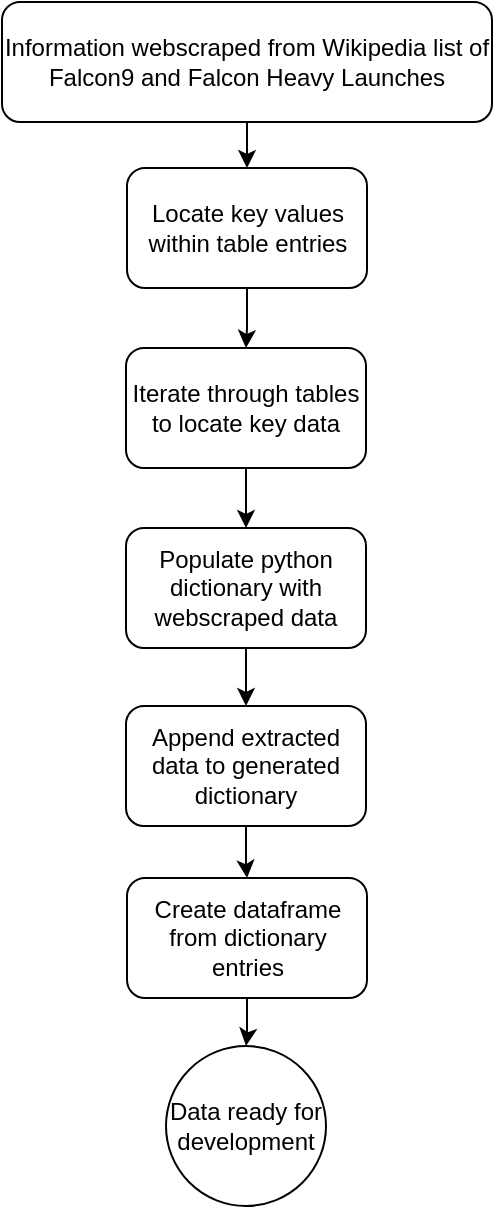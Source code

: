 <mxfile version="23.0.2" type="device">
  <diagram name="Page-1" id="DpwEf_ijwhRhZHkCLRWW">
    <mxGraphModel dx="1728" dy="922" grid="0" gridSize="10" guides="1" tooltips="1" connect="1" arrows="1" fold="1" page="1" pageScale="1" pageWidth="850" pageHeight="1100" math="0" shadow="0">
      <root>
        <mxCell id="0" />
        <mxCell id="1" parent="0" />
        <mxCell id="RFxG3lDSQZgmRRx-hy4t-45" value="" style="edgeStyle=orthogonalEdgeStyle;rounded=0;orthogonalLoop=1;jettySize=auto;html=1;" edge="1" parent="1" source="RFxG3lDSQZgmRRx-hy4t-32" target="RFxG3lDSQZgmRRx-hy4t-33">
          <mxGeometry relative="1" as="geometry" />
        </mxCell>
        <mxCell id="RFxG3lDSQZgmRRx-hy4t-32" value="Information webscraped from Wikipedia list of Falcon9 and Falcon Heavy Launches" style="rounded=1;whiteSpace=wrap;html=1;" vertex="1" parent="1">
          <mxGeometry x="303" y="28" width="245" height="60" as="geometry" />
        </mxCell>
        <mxCell id="RFxG3lDSQZgmRRx-hy4t-35" value="" style="edgeStyle=orthogonalEdgeStyle;rounded=0;orthogonalLoop=1;jettySize=auto;html=1;" edge="1" parent="1" source="RFxG3lDSQZgmRRx-hy4t-33" target="RFxG3lDSQZgmRRx-hy4t-34">
          <mxGeometry relative="1" as="geometry" />
        </mxCell>
        <mxCell id="RFxG3lDSQZgmRRx-hy4t-33" value="Locate key values within table entries" style="rounded=1;whiteSpace=wrap;html=1;" vertex="1" parent="1">
          <mxGeometry x="365.5" y="111" width="120" height="60" as="geometry" />
        </mxCell>
        <mxCell id="RFxG3lDSQZgmRRx-hy4t-37" value="" style="edgeStyle=orthogonalEdgeStyle;rounded=0;orthogonalLoop=1;jettySize=auto;html=1;" edge="1" parent="1" source="RFxG3lDSQZgmRRx-hy4t-34" target="RFxG3lDSQZgmRRx-hy4t-36">
          <mxGeometry relative="1" as="geometry" />
        </mxCell>
        <mxCell id="RFxG3lDSQZgmRRx-hy4t-34" value="Iterate through tables to locate key data" style="whiteSpace=wrap;html=1;rounded=1;" vertex="1" parent="1">
          <mxGeometry x="365" y="201" width="120" height="60" as="geometry" />
        </mxCell>
        <mxCell id="RFxG3lDSQZgmRRx-hy4t-39" value="" style="edgeStyle=orthogonalEdgeStyle;rounded=0;orthogonalLoop=1;jettySize=auto;html=1;" edge="1" parent="1" source="RFxG3lDSQZgmRRx-hy4t-36" target="RFxG3lDSQZgmRRx-hy4t-38">
          <mxGeometry relative="1" as="geometry" />
        </mxCell>
        <mxCell id="RFxG3lDSQZgmRRx-hy4t-36" value="Populate python dictionary with webscraped data" style="whiteSpace=wrap;html=1;rounded=1;" vertex="1" parent="1">
          <mxGeometry x="365" y="291" width="120" height="60" as="geometry" />
        </mxCell>
        <mxCell id="RFxG3lDSQZgmRRx-hy4t-41" value="" style="edgeStyle=orthogonalEdgeStyle;rounded=0;orthogonalLoop=1;jettySize=auto;html=1;" edge="1" parent="1" source="RFxG3lDSQZgmRRx-hy4t-38" target="RFxG3lDSQZgmRRx-hy4t-40">
          <mxGeometry relative="1" as="geometry" />
        </mxCell>
        <mxCell id="RFxG3lDSQZgmRRx-hy4t-38" value="Append extracted data to generated dictionary" style="whiteSpace=wrap;html=1;rounded=1;" vertex="1" parent="1">
          <mxGeometry x="365" y="380" width="120" height="60" as="geometry" />
        </mxCell>
        <mxCell id="RFxG3lDSQZgmRRx-hy4t-43" value="" style="edgeStyle=orthogonalEdgeStyle;rounded=0;orthogonalLoop=1;jettySize=auto;html=1;" edge="1" parent="1" source="RFxG3lDSQZgmRRx-hy4t-40" target="RFxG3lDSQZgmRRx-hy4t-42">
          <mxGeometry relative="1" as="geometry" />
        </mxCell>
        <mxCell id="RFxG3lDSQZgmRRx-hy4t-40" value="Create dataframe from dictionary entries" style="whiteSpace=wrap;html=1;rounded=1;" vertex="1" parent="1">
          <mxGeometry x="365.5" y="466" width="120" height="60" as="geometry" />
        </mxCell>
        <mxCell id="RFxG3lDSQZgmRRx-hy4t-42" value="Data ready for development" style="ellipse;whiteSpace=wrap;html=1;rounded=1;" vertex="1" parent="1">
          <mxGeometry x="385" y="550" width="80" height="80" as="geometry" />
        </mxCell>
      </root>
    </mxGraphModel>
  </diagram>
</mxfile>
